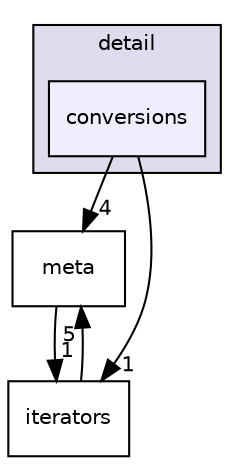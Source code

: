 digraph "/home/jc/HIWI/camera-tracker-cpp/CameraTrackerLinux/include/nlohmann/detail/conversions" {
  compound=true
  node [ fontsize="10", fontname="Helvetica"];
  edge [ labelfontsize="10", labelfontname="Helvetica"];
  subgraph clusterdir_2b6972d6a6c3e784631d329d2725fa49 {
    graph [ bgcolor="#ddddee", pencolor="black", label="detail" fontname="Helvetica", fontsize="10", URL="dir_2b6972d6a6c3e784631d329d2725fa49.html"]
  dir_f1efdb67a2e01ba560d7abb4eb7f4eb3 [shape=box, label="conversions", style="filled", fillcolor="#eeeeff", pencolor="black", URL="dir_f1efdb67a2e01ba560d7abb4eb7f4eb3.html"];
  }
  dir_c4932de8b1acb55fc5bb0ab19ac830b2 [shape=box label="meta" URL="dir_c4932de8b1acb55fc5bb0ab19ac830b2.html"];
  dir_b22bbbc741cd35750d003b17c98d5bba [shape=box label="iterators" URL="dir_b22bbbc741cd35750d003b17c98d5bba.html"];
  dir_f1efdb67a2e01ba560d7abb4eb7f4eb3->dir_c4932de8b1acb55fc5bb0ab19ac830b2 [headlabel="4", labeldistance=1.5 headhref="dir_000003_000006.html"];
  dir_f1efdb67a2e01ba560d7abb4eb7f4eb3->dir_b22bbbc741cd35750d003b17c98d5bba [headlabel="1", labeldistance=1.5 headhref="dir_000003_000005.html"];
  dir_c4932de8b1acb55fc5bb0ab19ac830b2->dir_b22bbbc741cd35750d003b17c98d5bba [headlabel="1", labeldistance=1.5 headhref="dir_000006_000005.html"];
  dir_b22bbbc741cd35750d003b17c98d5bba->dir_c4932de8b1acb55fc5bb0ab19ac830b2 [headlabel="5", labeldistance=1.5 headhref="dir_000005_000006.html"];
}

